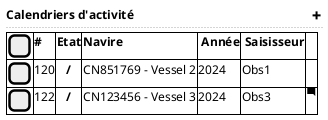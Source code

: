 @startsalt
{
  <b>Calendriers d'activité                                                         <&plus>
  ..
	{#

     [  ] | <b># | <b>Etat | <b>Navire   | <b> Année | <b> Saisisseur | .
     [  ] | 120 | <b>   / | CN851769 - Vessel 2 | 2024 | Obs1 | .
     [  ] | 122 | <b>   / | CN123456 - Vessel 3 | 2024 | Obs3 | <&comment-square>
    }

}
@endsalt